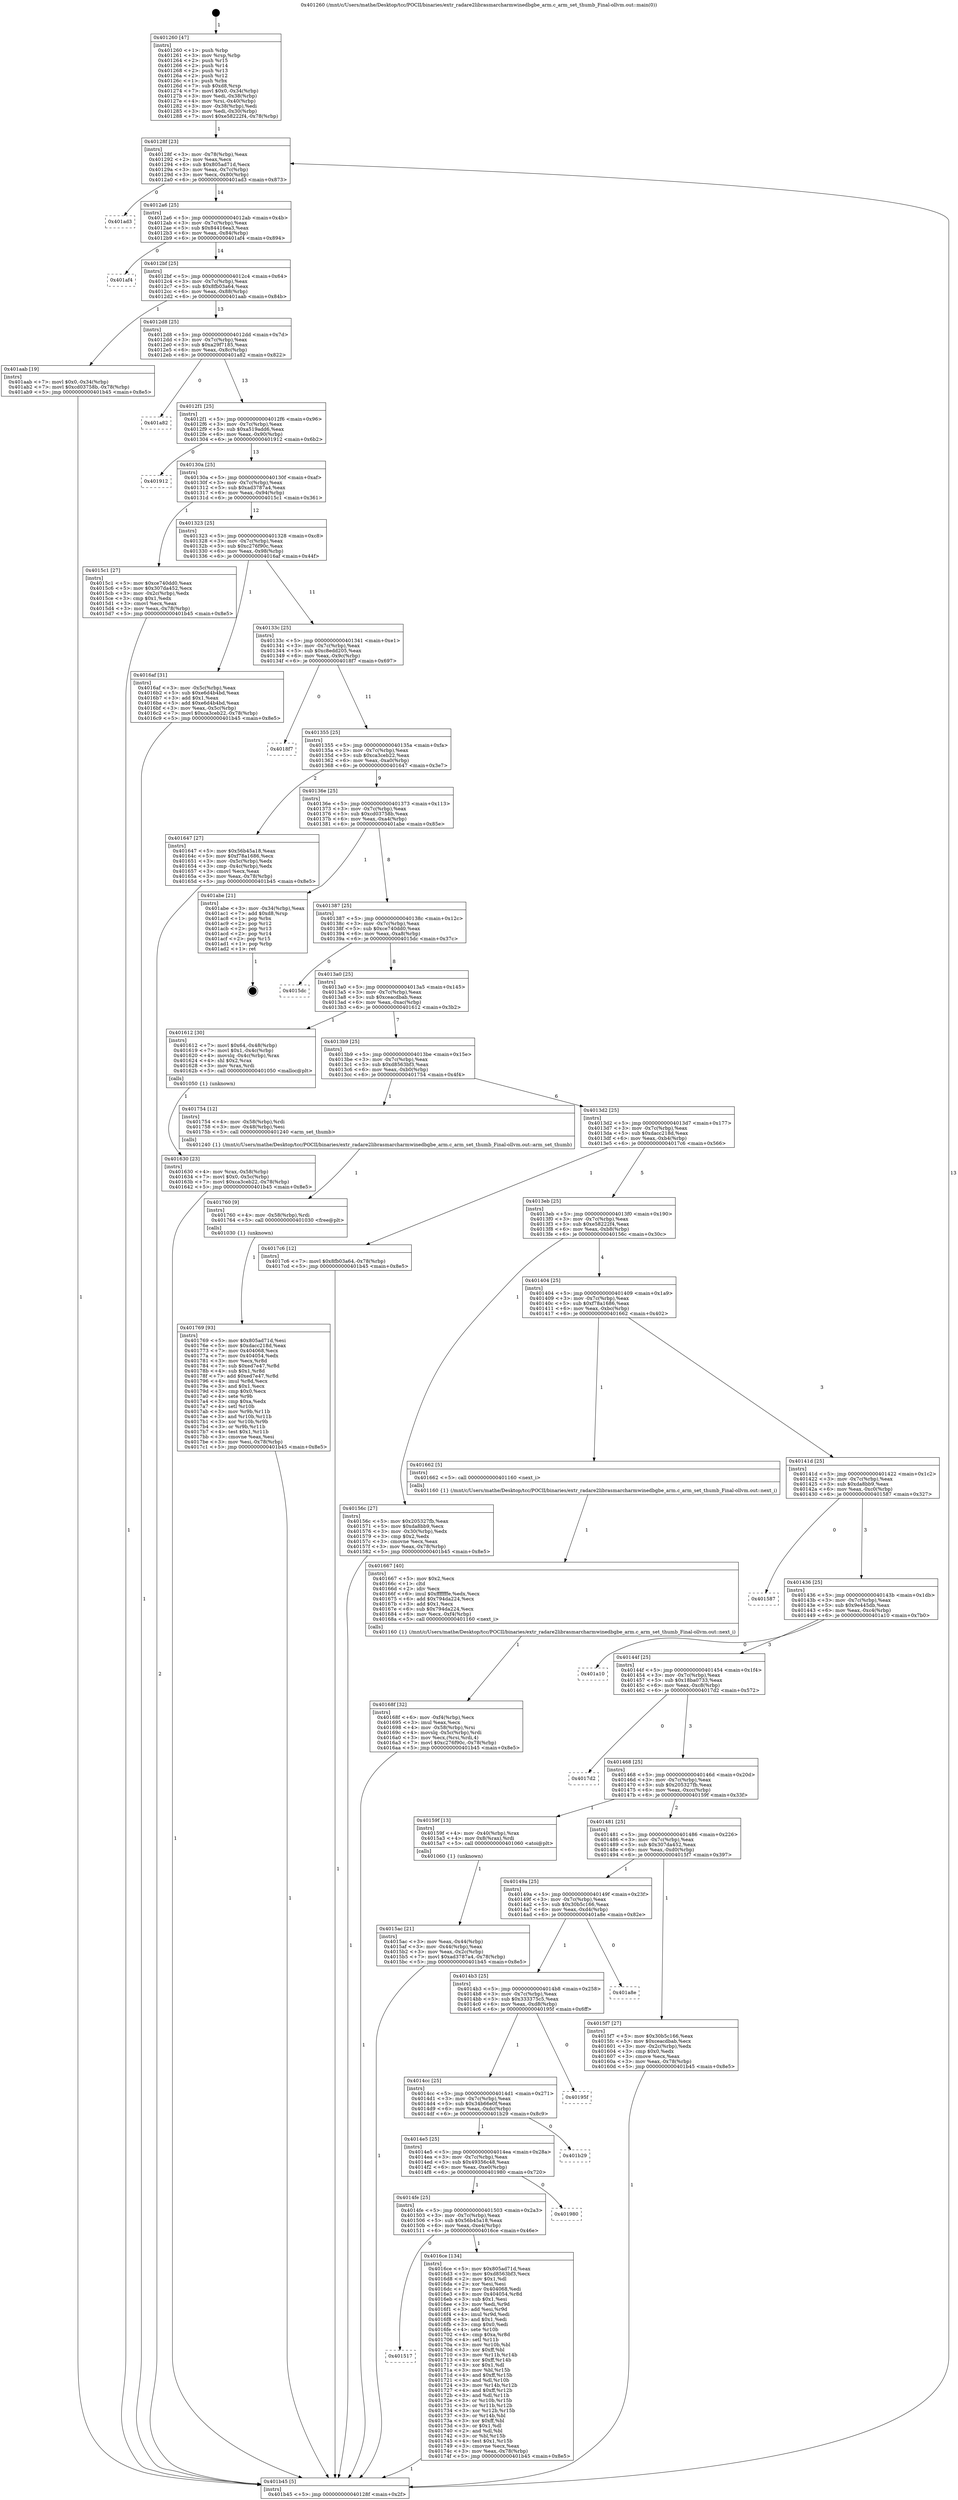 digraph "0x401260" {
  label = "0x401260 (/mnt/c/Users/mathe/Desktop/tcc/POCII/binaries/extr_radare2librasmarcharmwinedbgbe_arm.c_arm_set_thumb_Final-ollvm.out::main(0))"
  labelloc = "t"
  node[shape=record]

  Entry [label="",width=0.3,height=0.3,shape=circle,fillcolor=black,style=filled]
  "0x40128f" [label="{
     0x40128f [23]\l
     | [instrs]\l
     &nbsp;&nbsp;0x40128f \<+3\>: mov -0x78(%rbp),%eax\l
     &nbsp;&nbsp;0x401292 \<+2\>: mov %eax,%ecx\l
     &nbsp;&nbsp;0x401294 \<+6\>: sub $0x805ad71d,%ecx\l
     &nbsp;&nbsp;0x40129a \<+3\>: mov %eax,-0x7c(%rbp)\l
     &nbsp;&nbsp;0x40129d \<+3\>: mov %ecx,-0x80(%rbp)\l
     &nbsp;&nbsp;0x4012a0 \<+6\>: je 0000000000401ad3 \<main+0x873\>\l
  }"]
  "0x401ad3" [label="{
     0x401ad3\l
  }", style=dashed]
  "0x4012a6" [label="{
     0x4012a6 [25]\l
     | [instrs]\l
     &nbsp;&nbsp;0x4012a6 \<+5\>: jmp 00000000004012ab \<main+0x4b\>\l
     &nbsp;&nbsp;0x4012ab \<+3\>: mov -0x7c(%rbp),%eax\l
     &nbsp;&nbsp;0x4012ae \<+5\>: sub $0x84416ea3,%eax\l
     &nbsp;&nbsp;0x4012b3 \<+6\>: mov %eax,-0x84(%rbp)\l
     &nbsp;&nbsp;0x4012b9 \<+6\>: je 0000000000401af4 \<main+0x894\>\l
  }"]
  Exit [label="",width=0.3,height=0.3,shape=circle,fillcolor=black,style=filled,peripheries=2]
  "0x401af4" [label="{
     0x401af4\l
  }", style=dashed]
  "0x4012bf" [label="{
     0x4012bf [25]\l
     | [instrs]\l
     &nbsp;&nbsp;0x4012bf \<+5\>: jmp 00000000004012c4 \<main+0x64\>\l
     &nbsp;&nbsp;0x4012c4 \<+3\>: mov -0x7c(%rbp),%eax\l
     &nbsp;&nbsp;0x4012c7 \<+5\>: sub $0x8fb03a64,%eax\l
     &nbsp;&nbsp;0x4012cc \<+6\>: mov %eax,-0x88(%rbp)\l
     &nbsp;&nbsp;0x4012d2 \<+6\>: je 0000000000401aab \<main+0x84b\>\l
  }"]
  "0x401769" [label="{
     0x401769 [93]\l
     | [instrs]\l
     &nbsp;&nbsp;0x401769 \<+5\>: mov $0x805ad71d,%esi\l
     &nbsp;&nbsp;0x40176e \<+5\>: mov $0xdacc218d,%eax\l
     &nbsp;&nbsp;0x401773 \<+7\>: mov 0x404068,%ecx\l
     &nbsp;&nbsp;0x40177a \<+7\>: mov 0x404054,%edx\l
     &nbsp;&nbsp;0x401781 \<+3\>: mov %ecx,%r8d\l
     &nbsp;&nbsp;0x401784 \<+7\>: sub $0xed7e47,%r8d\l
     &nbsp;&nbsp;0x40178b \<+4\>: sub $0x1,%r8d\l
     &nbsp;&nbsp;0x40178f \<+7\>: add $0xed7e47,%r8d\l
     &nbsp;&nbsp;0x401796 \<+4\>: imul %r8d,%ecx\l
     &nbsp;&nbsp;0x40179a \<+3\>: and $0x1,%ecx\l
     &nbsp;&nbsp;0x40179d \<+3\>: cmp $0x0,%ecx\l
     &nbsp;&nbsp;0x4017a0 \<+4\>: sete %r9b\l
     &nbsp;&nbsp;0x4017a4 \<+3\>: cmp $0xa,%edx\l
     &nbsp;&nbsp;0x4017a7 \<+4\>: setl %r10b\l
     &nbsp;&nbsp;0x4017ab \<+3\>: mov %r9b,%r11b\l
     &nbsp;&nbsp;0x4017ae \<+3\>: and %r10b,%r11b\l
     &nbsp;&nbsp;0x4017b1 \<+3\>: xor %r10b,%r9b\l
     &nbsp;&nbsp;0x4017b4 \<+3\>: or %r9b,%r11b\l
     &nbsp;&nbsp;0x4017b7 \<+4\>: test $0x1,%r11b\l
     &nbsp;&nbsp;0x4017bb \<+3\>: cmovne %eax,%esi\l
     &nbsp;&nbsp;0x4017be \<+3\>: mov %esi,-0x78(%rbp)\l
     &nbsp;&nbsp;0x4017c1 \<+5\>: jmp 0000000000401b45 \<main+0x8e5\>\l
  }"]
  "0x401aab" [label="{
     0x401aab [19]\l
     | [instrs]\l
     &nbsp;&nbsp;0x401aab \<+7\>: movl $0x0,-0x34(%rbp)\l
     &nbsp;&nbsp;0x401ab2 \<+7\>: movl $0xcd03758b,-0x78(%rbp)\l
     &nbsp;&nbsp;0x401ab9 \<+5\>: jmp 0000000000401b45 \<main+0x8e5\>\l
  }"]
  "0x4012d8" [label="{
     0x4012d8 [25]\l
     | [instrs]\l
     &nbsp;&nbsp;0x4012d8 \<+5\>: jmp 00000000004012dd \<main+0x7d\>\l
     &nbsp;&nbsp;0x4012dd \<+3\>: mov -0x7c(%rbp),%eax\l
     &nbsp;&nbsp;0x4012e0 \<+5\>: sub $0xa29f7185,%eax\l
     &nbsp;&nbsp;0x4012e5 \<+6\>: mov %eax,-0x8c(%rbp)\l
     &nbsp;&nbsp;0x4012eb \<+6\>: je 0000000000401a82 \<main+0x822\>\l
  }"]
  "0x401760" [label="{
     0x401760 [9]\l
     | [instrs]\l
     &nbsp;&nbsp;0x401760 \<+4\>: mov -0x58(%rbp),%rdi\l
     &nbsp;&nbsp;0x401764 \<+5\>: call 0000000000401030 \<free@plt\>\l
     | [calls]\l
     &nbsp;&nbsp;0x401030 \{1\} (unknown)\l
  }"]
  "0x401a82" [label="{
     0x401a82\l
  }", style=dashed]
  "0x4012f1" [label="{
     0x4012f1 [25]\l
     | [instrs]\l
     &nbsp;&nbsp;0x4012f1 \<+5\>: jmp 00000000004012f6 \<main+0x96\>\l
     &nbsp;&nbsp;0x4012f6 \<+3\>: mov -0x7c(%rbp),%eax\l
     &nbsp;&nbsp;0x4012f9 \<+5\>: sub $0xa519add6,%eax\l
     &nbsp;&nbsp;0x4012fe \<+6\>: mov %eax,-0x90(%rbp)\l
     &nbsp;&nbsp;0x401304 \<+6\>: je 0000000000401912 \<main+0x6b2\>\l
  }"]
  "0x401517" [label="{
     0x401517\l
  }", style=dashed]
  "0x401912" [label="{
     0x401912\l
  }", style=dashed]
  "0x40130a" [label="{
     0x40130a [25]\l
     | [instrs]\l
     &nbsp;&nbsp;0x40130a \<+5\>: jmp 000000000040130f \<main+0xaf\>\l
     &nbsp;&nbsp;0x40130f \<+3\>: mov -0x7c(%rbp),%eax\l
     &nbsp;&nbsp;0x401312 \<+5\>: sub $0xad3787a4,%eax\l
     &nbsp;&nbsp;0x401317 \<+6\>: mov %eax,-0x94(%rbp)\l
     &nbsp;&nbsp;0x40131d \<+6\>: je 00000000004015c1 \<main+0x361\>\l
  }"]
  "0x4016ce" [label="{
     0x4016ce [134]\l
     | [instrs]\l
     &nbsp;&nbsp;0x4016ce \<+5\>: mov $0x805ad71d,%eax\l
     &nbsp;&nbsp;0x4016d3 \<+5\>: mov $0xd8563bf3,%ecx\l
     &nbsp;&nbsp;0x4016d8 \<+2\>: mov $0x1,%dl\l
     &nbsp;&nbsp;0x4016da \<+2\>: xor %esi,%esi\l
     &nbsp;&nbsp;0x4016dc \<+7\>: mov 0x404068,%edi\l
     &nbsp;&nbsp;0x4016e3 \<+8\>: mov 0x404054,%r8d\l
     &nbsp;&nbsp;0x4016eb \<+3\>: sub $0x1,%esi\l
     &nbsp;&nbsp;0x4016ee \<+3\>: mov %edi,%r9d\l
     &nbsp;&nbsp;0x4016f1 \<+3\>: add %esi,%r9d\l
     &nbsp;&nbsp;0x4016f4 \<+4\>: imul %r9d,%edi\l
     &nbsp;&nbsp;0x4016f8 \<+3\>: and $0x1,%edi\l
     &nbsp;&nbsp;0x4016fb \<+3\>: cmp $0x0,%edi\l
     &nbsp;&nbsp;0x4016fe \<+4\>: sete %r10b\l
     &nbsp;&nbsp;0x401702 \<+4\>: cmp $0xa,%r8d\l
     &nbsp;&nbsp;0x401706 \<+4\>: setl %r11b\l
     &nbsp;&nbsp;0x40170a \<+3\>: mov %r10b,%bl\l
     &nbsp;&nbsp;0x40170d \<+3\>: xor $0xff,%bl\l
     &nbsp;&nbsp;0x401710 \<+3\>: mov %r11b,%r14b\l
     &nbsp;&nbsp;0x401713 \<+4\>: xor $0xff,%r14b\l
     &nbsp;&nbsp;0x401717 \<+3\>: xor $0x1,%dl\l
     &nbsp;&nbsp;0x40171a \<+3\>: mov %bl,%r15b\l
     &nbsp;&nbsp;0x40171d \<+4\>: and $0xff,%r15b\l
     &nbsp;&nbsp;0x401721 \<+3\>: and %dl,%r10b\l
     &nbsp;&nbsp;0x401724 \<+3\>: mov %r14b,%r12b\l
     &nbsp;&nbsp;0x401727 \<+4\>: and $0xff,%r12b\l
     &nbsp;&nbsp;0x40172b \<+3\>: and %dl,%r11b\l
     &nbsp;&nbsp;0x40172e \<+3\>: or %r10b,%r15b\l
     &nbsp;&nbsp;0x401731 \<+3\>: or %r11b,%r12b\l
     &nbsp;&nbsp;0x401734 \<+3\>: xor %r12b,%r15b\l
     &nbsp;&nbsp;0x401737 \<+3\>: or %r14b,%bl\l
     &nbsp;&nbsp;0x40173a \<+3\>: xor $0xff,%bl\l
     &nbsp;&nbsp;0x40173d \<+3\>: or $0x1,%dl\l
     &nbsp;&nbsp;0x401740 \<+2\>: and %dl,%bl\l
     &nbsp;&nbsp;0x401742 \<+3\>: or %bl,%r15b\l
     &nbsp;&nbsp;0x401745 \<+4\>: test $0x1,%r15b\l
     &nbsp;&nbsp;0x401749 \<+3\>: cmovne %ecx,%eax\l
     &nbsp;&nbsp;0x40174c \<+3\>: mov %eax,-0x78(%rbp)\l
     &nbsp;&nbsp;0x40174f \<+5\>: jmp 0000000000401b45 \<main+0x8e5\>\l
  }"]
  "0x4015c1" [label="{
     0x4015c1 [27]\l
     | [instrs]\l
     &nbsp;&nbsp;0x4015c1 \<+5\>: mov $0xce740dd0,%eax\l
     &nbsp;&nbsp;0x4015c6 \<+5\>: mov $0x307da452,%ecx\l
     &nbsp;&nbsp;0x4015cb \<+3\>: mov -0x2c(%rbp),%edx\l
     &nbsp;&nbsp;0x4015ce \<+3\>: cmp $0x1,%edx\l
     &nbsp;&nbsp;0x4015d1 \<+3\>: cmovl %ecx,%eax\l
     &nbsp;&nbsp;0x4015d4 \<+3\>: mov %eax,-0x78(%rbp)\l
     &nbsp;&nbsp;0x4015d7 \<+5\>: jmp 0000000000401b45 \<main+0x8e5\>\l
  }"]
  "0x401323" [label="{
     0x401323 [25]\l
     | [instrs]\l
     &nbsp;&nbsp;0x401323 \<+5\>: jmp 0000000000401328 \<main+0xc8\>\l
     &nbsp;&nbsp;0x401328 \<+3\>: mov -0x7c(%rbp),%eax\l
     &nbsp;&nbsp;0x40132b \<+5\>: sub $0xc276f90c,%eax\l
     &nbsp;&nbsp;0x401330 \<+6\>: mov %eax,-0x98(%rbp)\l
     &nbsp;&nbsp;0x401336 \<+6\>: je 00000000004016af \<main+0x44f\>\l
  }"]
  "0x4014fe" [label="{
     0x4014fe [25]\l
     | [instrs]\l
     &nbsp;&nbsp;0x4014fe \<+5\>: jmp 0000000000401503 \<main+0x2a3\>\l
     &nbsp;&nbsp;0x401503 \<+3\>: mov -0x7c(%rbp),%eax\l
     &nbsp;&nbsp;0x401506 \<+5\>: sub $0x56b45a18,%eax\l
     &nbsp;&nbsp;0x40150b \<+6\>: mov %eax,-0xe4(%rbp)\l
     &nbsp;&nbsp;0x401511 \<+6\>: je 00000000004016ce \<main+0x46e\>\l
  }"]
  "0x4016af" [label="{
     0x4016af [31]\l
     | [instrs]\l
     &nbsp;&nbsp;0x4016af \<+3\>: mov -0x5c(%rbp),%eax\l
     &nbsp;&nbsp;0x4016b2 \<+5\>: sub $0xe6d4b4bd,%eax\l
     &nbsp;&nbsp;0x4016b7 \<+3\>: add $0x1,%eax\l
     &nbsp;&nbsp;0x4016ba \<+5\>: add $0xe6d4b4bd,%eax\l
     &nbsp;&nbsp;0x4016bf \<+3\>: mov %eax,-0x5c(%rbp)\l
     &nbsp;&nbsp;0x4016c2 \<+7\>: movl $0xca3ceb22,-0x78(%rbp)\l
     &nbsp;&nbsp;0x4016c9 \<+5\>: jmp 0000000000401b45 \<main+0x8e5\>\l
  }"]
  "0x40133c" [label="{
     0x40133c [25]\l
     | [instrs]\l
     &nbsp;&nbsp;0x40133c \<+5\>: jmp 0000000000401341 \<main+0xe1\>\l
     &nbsp;&nbsp;0x401341 \<+3\>: mov -0x7c(%rbp),%eax\l
     &nbsp;&nbsp;0x401344 \<+5\>: sub $0xc8edd205,%eax\l
     &nbsp;&nbsp;0x401349 \<+6\>: mov %eax,-0x9c(%rbp)\l
     &nbsp;&nbsp;0x40134f \<+6\>: je 00000000004018f7 \<main+0x697\>\l
  }"]
  "0x401980" [label="{
     0x401980\l
  }", style=dashed]
  "0x4018f7" [label="{
     0x4018f7\l
  }", style=dashed]
  "0x401355" [label="{
     0x401355 [25]\l
     | [instrs]\l
     &nbsp;&nbsp;0x401355 \<+5\>: jmp 000000000040135a \<main+0xfa\>\l
     &nbsp;&nbsp;0x40135a \<+3\>: mov -0x7c(%rbp),%eax\l
     &nbsp;&nbsp;0x40135d \<+5\>: sub $0xca3ceb22,%eax\l
     &nbsp;&nbsp;0x401362 \<+6\>: mov %eax,-0xa0(%rbp)\l
     &nbsp;&nbsp;0x401368 \<+6\>: je 0000000000401647 \<main+0x3e7\>\l
  }"]
  "0x4014e5" [label="{
     0x4014e5 [25]\l
     | [instrs]\l
     &nbsp;&nbsp;0x4014e5 \<+5\>: jmp 00000000004014ea \<main+0x28a\>\l
     &nbsp;&nbsp;0x4014ea \<+3\>: mov -0x7c(%rbp),%eax\l
     &nbsp;&nbsp;0x4014ed \<+5\>: sub $0x49356c48,%eax\l
     &nbsp;&nbsp;0x4014f2 \<+6\>: mov %eax,-0xe0(%rbp)\l
     &nbsp;&nbsp;0x4014f8 \<+6\>: je 0000000000401980 \<main+0x720\>\l
  }"]
  "0x401647" [label="{
     0x401647 [27]\l
     | [instrs]\l
     &nbsp;&nbsp;0x401647 \<+5\>: mov $0x56b45a18,%eax\l
     &nbsp;&nbsp;0x40164c \<+5\>: mov $0xf78a1686,%ecx\l
     &nbsp;&nbsp;0x401651 \<+3\>: mov -0x5c(%rbp),%edx\l
     &nbsp;&nbsp;0x401654 \<+3\>: cmp -0x4c(%rbp),%edx\l
     &nbsp;&nbsp;0x401657 \<+3\>: cmovl %ecx,%eax\l
     &nbsp;&nbsp;0x40165a \<+3\>: mov %eax,-0x78(%rbp)\l
     &nbsp;&nbsp;0x40165d \<+5\>: jmp 0000000000401b45 \<main+0x8e5\>\l
  }"]
  "0x40136e" [label="{
     0x40136e [25]\l
     | [instrs]\l
     &nbsp;&nbsp;0x40136e \<+5\>: jmp 0000000000401373 \<main+0x113\>\l
     &nbsp;&nbsp;0x401373 \<+3\>: mov -0x7c(%rbp),%eax\l
     &nbsp;&nbsp;0x401376 \<+5\>: sub $0xcd03758b,%eax\l
     &nbsp;&nbsp;0x40137b \<+6\>: mov %eax,-0xa4(%rbp)\l
     &nbsp;&nbsp;0x401381 \<+6\>: je 0000000000401abe \<main+0x85e\>\l
  }"]
  "0x401b29" [label="{
     0x401b29\l
  }", style=dashed]
  "0x401abe" [label="{
     0x401abe [21]\l
     | [instrs]\l
     &nbsp;&nbsp;0x401abe \<+3\>: mov -0x34(%rbp),%eax\l
     &nbsp;&nbsp;0x401ac1 \<+7\>: add $0xd8,%rsp\l
     &nbsp;&nbsp;0x401ac8 \<+1\>: pop %rbx\l
     &nbsp;&nbsp;0x401ac9 \<+2\>: pop %r12\l
     &nbsp;&nbsp;0x401acb \<+2\>: pop %r13\l
     &nbsp;&nbsp;0x401acd \<+2\>: pop %r14\l
     &nbsp;&nbsp;0x401acf \<+2\>: pop %r15\l
     &nbsp;&nbsp;0x401ad1 \<+1\>: pop %rbp\l
     &nbsp;&nbsp;0x401ad2 \<+1\>: ret\l
  }"]
  "0x401387" [label="{
     0x401387 [25]\l
     | [instrs]\l
     &nbsp;&nbsp;0x401387 \<+5\>: jmp 000000000040138c \<main+0x12c\>\l
     &nbsp;&nbsp;0x40138c \<+3\>: mov -0x7c(%rbp),%eax\l
     &nbsp;&nbsp;0x40138f \<+5\>: sub $0xce740dd0,%eax\l
     &nbsp;&nbsp;0x401394 \<+6\>: mov %eax,-0xa8(%rbp)\l
     &nbsp;&nbsp;0x40139a \<+6\>: je 00000000004015dc \<main+0x37c\>\l
  }"]
  "0x4014cc" [label="{
     0x4014cc [25]\l
     | [instrs]\l
     &nbsp;&nbsp;0x4014cc \<+5\>: jmp 00000000004014d1 \<main+0x271\>\l
     &nbsp;&nbsp;0x4014d1 \<+3\>: mov -0x7c(%rbp),%eax\l
     &nbsp;&nbsp;0x4014d4 \<+5\>: sub $0x34b66e0f,%eax\l
     &nbsp;&nbsp;0x4014d9 \<+6\>: mov %eax,-0xdc(%rbp)\l
     &nbsp;&nbsp;0x4014df \<+6\>: je 0000000000401b29 \<main+0x8c9\>\l
  }"]
  "0x4015dc" [label="{
     0x4015dc\l
  }", style=dashed]
  "0x4013a0" [label="{
     0x4013a0 [25]\l
     | [instrs]\l
     &nbsp;&nbsp;0x4013a0 \<+5\>: jmp 00000000004013a5 \<main+0x145\>\l
     &nbsp;&nbsp;0x4013a5 \<+3\>: mov -0x7c(%rbp),%eax\l
     &nbsp;&nbsp;0x4013a8 \<+5\>: sub $0xceacdbab,%eax\l
     &nbsp;&nbsp;0x4013ad \<+6\>: mov %eax,-0xac(%rbp)\l
     &nbsp;&nbsp;0x4013b3 \<+6\>: je 0000000000401612 \<main+0x3b2\>\l
  }"]
  "0x40195f" [label="{
     0x40195f\l
  }", style=dashed]
  "0x401612" [label="{
     0x401612 [30]\l
     | [instrs]\l
     &nbsp;&nbsp;0x401612 \<+7\>: movl $0x64,-0x48(%rbp)\l
     &nbsp;&nbsp;0x401619 \<+7\>: movl $0x1,-0x4c(%rbp)\l
     &nbsp;&nbsp;0x401620 \<+4\>: movslq -0x4c(%rbp),%rax\l
     &nbsp;&nbsp;0x401624 \<+4\>: shl $0x2,%rax\l
     &nbsp;&nbsp;0x401628 \<+3\>: mov %rax,%rdi\l
     &nbsp;&nbsp;0x40162b \<+5\>: call 0000000000401050 \<malloc@plt\>\l
     | [calls]\l
     &nbsp;&nbsp;0x401050 \{1\} (unknown)\l
  }"]
  "0x4013b9" [label="{
     0x4013b9 [25]\l
     | [instrs]\l
     &nbsp;&nbsp;0x4013b9 \<+5\>: jmp 00000000004013be \<main+0x15e\>\l
     &nbsp;&nbsp;0x4013be \<+3\>: mov -0x7c(%rbp),%eax\l
     &nbsp;&nbsp;0x4013c1 \<+5\>: sub $0xd8563bf3,%eax\l
     &nbsp;&nbsp;0x4013c6 \<+6\>: mov %eax,-0xb0(%rbp)\l
     &nbsp;&nbsp;0x4013cc \<+6\>: je 0000000000401754 \<main+0x4f4\>\l
  }"]
  "0x4014b3" [label="{
     0x4014b3 [25]\l
     | [instrs]\l
     &nbsp;&nbsp;0x4014b3 \<+5\>: jmp 00000000004014b8 \<main+0x258\>\l
     &nbsp;&nbsp;0x4014b8 \<+3\>: mov -0x7c(%rbp),%eax\l
     &nbsp;&nbsp;0x4014bb \<+5\>: sub $0x333375c5,%eax\l
     &nbsp;&nbsp;0x4014c0 \<+6\>: mov %eax,-0xd8(%rbp)\l
     &nbsp;&nbsp;0x4014c6 \<+6\>: je 000000000040195f \<main+0x6ff\>\l
  }"]
  "0x401754" [label="{
     0x401754 [12]\l
     | [instrs]\l
     &nbsp;&nbsp;0x401754 \<+4\>: mov -0x58(%rbp),%rdi\l
     &nbsp;&nbsp;0x401758 \<+3\>: mov -0x48(%rbp),%esi\l
     &nbsp;&nbsp;0x40175b \<+5\>: call 0000000000401240 \<arm_set_thumb\>\l
     | [calls]\l
     &nbsp;&nbsp;0x401240 \{1\} (/mnt/c/Users/mathe/Desktop/tcc/POCII/binaries/extr_radare2librasmarcharmwinedbgbe_arm.c_arm_set_thumb_Final-ollvm.out::arm_set_thumb)\l
  }"]
  "0x4013d2" [label="{
     0x4013d2 [25]\l
     | [instrs]\l
     &nbsp;&nbsp;0x4013d2 \<+5\>: jmp 00000000004013d7 \<main+0x177\>\l
     &nbsp;&nbsp;0x4013d7 \<+3\>: mov -0x7c(%rbp),%eax\l
     &nbsp;&nbsp;0x4013da \<+5\>: sub $0xdacc218d,%eax\l
     &nbsp;&nbsp;0x4013df \<+6\>: mov %eax,-0xb4(%rbp)\l
     &nbsp;&nbsp;0x4013e5 \<+6\>: je 00000000004017c6 \<main+0x566\>\l
  }"]
  "0x401a8e" [label="{
     0x401a8e\l
  }", style=dashed]
  "0x4017c6" [label="{
     0x4017c6 [12]\l
     | [instrs]\l
     &nbsp;&nbsp;0x4017c6 \<+7\>: movl $0x8fb03a64,-0x78(%rbp)\l
     &nbsp;&nbsp;0x4017cd \<+5\>: jmp 0000000000401b45 \<main+0x8e5\>\l
  }"]
  "0x4013eb" [label="{
     0x4013eb [25]\l
     | [instrs]\l
     &nbsp;&nbsp;0x4013eb \<+5\>: jmp 00000000004013f0 \<main+0x190\>\l
     &nbsp;&nbsp;0x4013f0 \<+3\>: mov -0x7c(%rbp),%eax\l
     &nbsp;&nbsp;0x4013f3 \<+5\>: sub $0xe58222f4,%eax\l
     &nbsp;&nbsp;0x4013f8 \<+6\>: mov %eax,-0xb8(%rbp)\l
     &nbsp;&nbsp;0x4013fe \<+6\>: je 000000000040156c \<main+0x30c\>\l
  }"]
  "0x40168f" [label="{
     0x40168f [32]\l
     | [instrs]\l
     &nbsp;&nbsp;0x40168f \<+6\>: mov -0xf4(%rbp),%ecx\l
     &nbsp;&nbsp;0x401695 \<+3\>: imul %eax,%ecx\l
     &nbsp;&nbsp;0x401698 \<+4\>: mov -0x58(%rbp),%rsi\l
     &nbsp;&nbsp;0x40169c \<+4\>: movslq -0x5c(%rbp),%rdi\l
     &nbsp;&nbsp;0x4016a0 \<+3\>: mov %ecx,(%rsi,%rdi,4)\l
     &nbsp;&nbsp;0x4016a3 \<+7\>: movl $0xc276f90c,-0x78(%rbp)\l
     &nbsp;&nbsp;0x4016aa \<+5\>: jmp 0000000000401b45 \<main+0x8e5\>\l
  }"]
  "0x40156c" [label="{
     0x40156c [27]\l
     | [instrs]\l
     &nbsp;&nbsp;0x40156c \<+5\>: mov $0x205327fb,%eax\l
     &nbsp;&nbsp;0x401571 \<+5\>: mov $0xda8bb9,%ecx\l
     &nbsp;&nbsp;0x401576 \<+3\>: mov -0x30(%rbp),%edx\l
     &nbsp;&nbsp;0x401579 \<+3\>: cmp $0x2,%edx\l
     &nbsp;&nbsp;0x40157c \<+3\>: cmovne %ecx,%eax\l
     &nbsp;&nbsp;0x40157f \<+3\>: mov %eax,-0x78(%rbp)\l
     &nbsp;&nbsp;0x401582 \<+5\>: jmp 0000000000401b45 \<main+0x8e5\>\l
  }"]
  "0x401404" [label="{
     0x401404 [25]\l
     | [instrs]\l
     &nbsp;&nbsp;0x401404 \<+5\>: jmp 0000000000401409 \<main+0x1a9\>\l
     &nbsp;&nbsp;0x401409 \<+3\>: mov -0x7c(%rbp),%eax\l
     &nbsp;&nbsp;0x40140c \<+5\>: sub $0xf78a1686,%eax\l
     &nbsp;&nbsp;0x401411 \<+6\>: mov %eax,-0xbc(%rbp)\l
     &nbsp;&nbsp;0x401417 \<+6\>: je 0000000000401662 \<main+0x402\>\l
  }"]
  "0x401b45" [label="{
     0x401b45 [5]\l
     | [instrs]\l
     &nbsp;&nbsp;0x401b45 \<+5\>: jmp 000000000040128f \<main+0x2f\>\l
  }"]
  "0x401260" [label="{
     0x401260 [47]\l
     | [instrs]\l
     &nbsp;&nbsp;0x401260 \<+1\>: push %rbp\l
     &nbsp;&nbsp;0x401261 \<+3\>: mov %rsp,%rbp\l
     &nbsp;&nbsp;0x401264 \<+2\>: push %r15\l
     &nbsp;&nbsp;0x401266 \<+2\>: push %r14\l
     &nbsp;&nbsp;0x401268 \<+2\>: push %r13\l
     &nbsp;&nbsp;0x40126a \<+2\>: push %r12\l
     &nbsp;&nbsp;0x40126c \<+1\>: push %rbx\l
     &nbsp;&nbsp;0x40126d \<+7\>: sub $0xd8,%rsp\l
     &nbsp;&nbsp;0x401274 \<+7\>: movl $0x0,-0x34(%rbp)\l
     &nbsp;&nbsp;0x40127b \<+3\>: mov %edi,-0x38(%rbp)\l
     &nbsp;&nbsp;0x40127e \<+4\>: mov %rsi,-0x40(%rbp)\l
     &nbsp;&nbsp;0x401282 \<+3\>: mov -0x38(%rbp),%edi\l
     &nbsp;&nbsp;0x401285 \<+3\>: mov %edi,-0x30(%rbp)\l
     &nbsp;&nbsp;0x401288 \<+7\>: movl $0xe58222f4,-0x78(%rbp)\l
  }"]
  "0x401667" [label="{
     0x401667 [40]\l
     | [instrs]\l
     &nbsp;&nbsp;0x401667 \<+5\>: mov $0x2,%ecx\l
     &nbsp;&nbsp;0x40166c \<+1\>: cltd\l
     &nbsp;&nbsp;0x40166d \<+2\>: idiv %ecx\l
     &nbsp;&nbsp;0x40166f \<+6\>: imul $0xfffffffe,%edx,%ecx\l
     &nbsp;&nbsp;0x401675 \<+6\>: add $0x794da224,%ecx\l
     &nbsp;&nbsp;0x40167b \<+3\>: add $0x1,%ecx\l
     &nbsp;&nbsp;0x40167e \<+6\>: sub $0x794da224,%ecx\l
     &nbsp;&nbsp;0x401684 \<+6\>: mov %ecx,-0xf4(%rbp)\l
     &nbsp;&nbsp;0x40168a \<+5\>: call 0000000000401160 \<next_i\>\l
     | [calls]\l
     &nbsp;&nbsp;0x401160 \{1\} (/mnt/c/Users/mathe/Desktop/tcc/POCII/binaries/extr_radare2librasmarcharmwinedbgbe_arm.c_arm_set_thumb_Final-ollvm.out::next_i)\l
  }"]
  "0x401662" [label="{
     0x401662 [5]\l
     | [instrs]\l
     &nbsp;&nbsp;0x401662 \<+5\>: call 0000000000401160 \<next_i\>\l
     | [calls]\l
     &nbsp;&nbsp;0x401160 \{1\} (/mnt/c/Users/mathe/Desktop/tcc/POCII/binaries/extr_radare2librasmarcharmwinedbgbe_arm.c_arm_set_thumb_Final-ollvm.out::next_i)\l
  }"]
  "0x40141d" [label="{
     0x40141d [25]\l
     | [instrs]\l
     &nbsp;&nbsp;0x40141d \<+5\>: jmp 0000000000401422 \<main+0x1c2\>\l
     &nbsp;&nbsp;0x401422 \<+3\>: mov -0x7c(%rbp),%eax\l
     &nbsp;&nbsp;0x401425 \<+5\>: sub $0xda8bb9,%eax\l
     &nbsp;&nbsp;0x40142a \<+6\>: mov %eax,-0xc0(%rbp)\l
     &nbsp;&nbsp;0x401430 \<+6\>: je 0000000000401587 \<main+0x327\>\l
  }"]
  "0x401630" [label="{
     0x401630 [23]\l
     | [instrs]\l
     &nbsp;&nbsp;0x401630 \<+4\>: mov %rax,-0x58(%rbp)\l
     &nbsp;&nbsp;0x401634 \<+7\>: movl $0x0,-0x5c(%rbp)\l
     &nbsp;&nbsp;0x40163b \<+7\>: movl $0xca3ceb22,-0x78(%rbp)\l
     &nbsp;&nbsp;0x401642 \<+5\>: jmp 0000000000401b45 \<main+0x8e5\>\l
  }"]
  "0x401587" [label="{
     0x401587\l
  }", style=dashed]
  "0x401436" [label="{
     0x401436 [25]\l
     | [instrs]\l
     &nbsp;&nbsp;0x401436 \<+5\>: jmp 000000000040143b \<main+0x1db\>\l
     &nbsp;&nbsp;0x40143b \<+3\>: mov -0x7c(%rbp),%eax\l
     &nbsp;&nbsp;0x40143e \<+5\>: sub $0x9e445db,%eax\l
     &nbsp;&nbsp;0x401443 \<+6\>: mov %eax,-0xc4(%rbp)\l
     &nbsp;&nbsp;0x401449 \<+6\>: je 0000000000401a10 \<main+0x7b0\>\l
  }"]
  "0x40149a" [label="{
     0x40149a [25]\l
     | [instrs]\l
     &nbsp;&nbsp;0x40149a \<+5\>: jmp 000000000040149f \<main+0x23f\>\l
     &nbsp;&nbsp;0x40149f \<+3\>: mov -0x7c(%rbp),%eax\l
     &nbsp;&nbsp;0x4014a2 \<+5\>: sub $0x30b5c166,%eax\l
     &nbsp;&nbsp;0x4014a7 \<+6\>: mov %eax,-0xd4(%rbp)\l
     &nbsp;&nbsp;0x4014ad \<+6\>: je 0000000000401a8e \<main+0x82e\>\l
  }"]
  "0x401a10" [label="{
     0x401a10\l
  }", style=dashed]
  "0x40144f" [label="{
     0x40144f [25]\l
     | [instrs]\l
     &nbsp;&nbsp;0x40144f \<+5\>: jmp 0000000000401454 \<main+0x1f4\>\l
     &nbsp;&nbsp;0x401454 \<+3\>: mov -0x7c(%rbp),%eax\l
     &nbsp;&nbsp;0x401457 \<+5\>: sub $0x18ba0733,%eax\l
     &nbsp;&nbsp;0x40145c \<+6\>: mov %eax,-0xc8(%rbp)\l
     &nbsp;&nbsp;0x401462 \<+6\>: je 00000000004017d2 \<main+0x572\>\l
  }"]
  "0x4015f7" [label="{
     0x4015f7 [27]\l
     | [instrs]\l
     &nbsp;&nbsp;0x4015f7 \<+5\>: mov $0x30b5c166,%eax\l
     &nbsp;&nbsp;0x4015fc \<+5\>: mov $0xceacdbab,%ecx\l
     &nbsp;&nbsp;0x401601 \<+3\>: mov -0x2c(%rbp),%edx\l
     &nbsp;&nbsp;0x401604 \<+3\>: cmp $0x0,%edx\l
     &nbsp;&nbsp;0x401607 \<+3\>: cmove %ecx,%eax\l
     &nbsp;&nbsp;0x40160a \<+3\>: mov %eax,-0x78(%rbp)\l
     &nbsp;&nbsp;0x40160d \<+5\>: jmp 0000000000401b45 \<main+0x8e5\>\l
  }"]
  "0x4017d2" [label="{
     0x4017d2\l
  }", style=dashed]
  "0x401468" [label="{
     0x401468 [25]\l
     | [instrs]\l
     &nbsp;&nbsp;0x401468 \<+5\>: jmp 000000000040146d \<main+0x20d\>\l
     &nbsp;&nbsp;0x40146d \<+3\>: mov -0x7c(%rbp),%eax\l
     &nbsp;&nbsp;0x401470 \<+5\>: sub $0x205327fb,%eax\l
     &nbsp;&nbsp;0x401475 \<+6\>: mov %eax,-0xcc(%rbp)\l
     &nbsp;&nbsp;0x40147b \<+6\>: je 000000000040159f \<main+0x33f\>\l
  }"]
  "0x4015ac" [label="{
     0x4015ac [21]\l
     | [instrs]\l
     &nbsp;&nbsp;0x4015ac \<+3\>: mov %eax,-0x44(%rbp)\l
     &nbsp;&nbsp;0x4015af \<+3\>: mov -0x44(%rbp),%eax\l
     &nbsp;&nbsp;0x4015b2 \<+3\>: mov %eax,-0x2c(%rbp)\l
     &nbsp;&nbsp;0x4015b5 \<+7\>: movl $0xad3787a4,-0x78(%rbp)\l
     &nbsp;&nbsp;0x4015bc \<+5\>: jmp 0000000000401b45 \<main+0x8e5\>\l
  }"]
  "0x40159f" [label="{
     0x40159f [13]\l
     | [instrs]\l
     &nbsp;&nbsp;0x40159f \<+4\>: mov -0x40(%rbp),%rax\l
     &nbsp;&nbsp;0x4015a3 \<+4\>: mov 0x8(%rax),%rdi\l
     &nbsp;&nbsp;0x4015a7 \<+5\>: call 0000000000401060 \<atoi@plt\>\l
     | [calls]\l
     &nbsp;&nbsp;0x401060 \{1\} (unknown)\l
  }"]
  "0x401481" [label="{
     0x401481 [25]\l
     | [instrs]\l
     &nbsp;&nbsp;0x401481 \<+5\>: jmp 0000000000401486 \<main+0x226\>\l
     &nbsp;&nbsp;0x401486 \<+3\>: mov -0x7c(%rbp),%eax\l
     &nbsp;&nbsp;0x401489 \<+5\>: sub $0x307da452,%eax\l
     &nbsp;&nbsp;0x40148e \<+6\>: mov %eax,-0xd0(%rbp)\l
     &nbsp;&nbsp;0x401494 \<+6\>: je 00000000004015f7 \<main+0x397\>\l
  }"]
  Entry -> "0x401260" [label=" 1"]
  "0x40128f" -> "0x401ad3" [label=" 0"]
  "0x40128f" -> "0x4012a6" [label=" 14"]
  "0x401abe" -> Exit [label=" 1"]
  "0x4012a6" -> "0x401af4" [label=" 0"]
  "0x4012a6" -> "0x4012bf" [label=" 14"]
  "0x401aab" -> "0x401b45" [label=" 1"]
  "0x4012bf" -> "0x401aab" [label=" 1"]
  "0x4012bf" -> "0x4012d8" [label=" 13"]
  "0x4017c6" -> "0x401b45" [label=" 1"]
  "0x4012d8" -> "0x401a82" [label=" 0"]
  "0x4012d8" -> "0x4012f1" [label=" 13"]
  "0x401769" -> "0x401b45" [label=" 1"]
  "0x4012f1" -> "0x401912" [label=" 0"]
  "0x4012f1" -> "0x40130a" [label=" 13"]
  "0x401760" -> "0x401769" [label=" 1"]
  "0x40130a" -> "0x4015c1" [label=" 1"]
  "0x40130a" -> "0x401323" [label=" 12"]
  "0x401754" -> "0x401760" [label=" 1"]
  "0x401323" -> "0x4016af" [label=" 1"]
  "0x401323" -> "0x40133c" [label=" 11"]
  "0x4014fe" -> "0x401517" [label=" 0"]
  "0x40133c" -> "0x4018f7" [label=" 0"]
  "0x40133c" -> "0x401355" [label=" 11"]
  "0x4014fe" -> "0x4016ce" [label=" 1"]
  "0x401355" -> "0x401647" [label=" 2"]
  "0x401355" -> "0x40136e" [label=" 9"]
  "0x4014e5" -> "0x4014fe" [label=" 1"]
  "0x40136e" -> "0x401abe" [label=" 1"]
  "0x40136e" -> "0x401387" [label=" 8"]
  "0x4014e5" -> "0x401980" [label=" 0"]
  "0x401387" -> "0x4015dc" [label=" 0"]
  "0x401387" -> "0x4013a0" [label=" 8"]
  "0x4014cc" -> "0x4014e5" [label=" 1"]
  "0x4013a0" -> "0x401612" [label=" 1"]
  "0x4013a0" -> "0x4013b9" [label=" 7"]
  "0x4014cc" -> "0x401b29" [label=" 0"]
  "0x4013b9" -> "0x401754" [label=" 1"]
  "0x4013b9" -> "0x4013d2" [label=" 6"]
  "0x4014b3" -> "0x4014cc" [label=" 1"]
  "0x4013d2" -> "0x4017c6" [label=" 1"]
  "0x4013d2" -> "0x4013eb" [label=" 5"]
  "0x4014b3" -> "0x40195f" [label=" 0"]
  "0x4013eb" -> "0x40156c" [label=" 1"]
  "0x4013eb" -> "0x401404" [label=" 4"]
  "0x40156c" -> "0x401b45" [label=" 1"]
  "0x401260" -> "0x40128f" [label=" 1"]
  "0x401b45" -> "0x40128f" [label=" 13"]
  "0x40149a" -> "0x4014b3" [label=" 1"]
  "0x401404" -> "0x401662" [label=" 1"]
  "0x401404" -> "0x40141d" [label=" 3"]
  "0x40149a" -> "0x401a8e" [label=" 0"]
  "0x40141d" -> "0x401587" [label=" 0"]
  "0x40141d" -> "0x401436" [label=" 3"]
  "0x4016ce" -> "0x401b45" [label=" 1"]
  "0x401436" -> "0x401a10" [label=" 0"]
  "0x401436" -> "0x40144f" [label=" 3"]
  "0x4016af" -> "0x401b45" [label=" 1"]
  "0x40144f" -> "0x4017d2" [label=" 0"]
  "0x40144f" -> "0x401468" [label=" 3"]
  "0x40168f" -> "0x401b45" [label=" 1"]
  "0x401468" -> "0x40159f" [label=" 1"]
  "0x401468" -> "0x401481" [label=" 2"]
  "0x40159f" -> "0x4015ac" [label=" 1"]
  "0x4015ac" -> "0x401b45" [label=" 1"]
  "0x4015c1" -> "0x401b45" [label=" 1"]
  "0x401667" -> "0x40168f" [label=" 1"]
  "0x401481" -> "0x4015f7" [label=" 1"]
  "0x401481" -> "0x40149a" [label=" 1"]
  "0x4015f7" -> "0x401b45" [label=" 1"]
  "0x401612" -> "0x401630" [label=" 1"]
  "0x401630" -> "0x401b45" [label=" 1"]
  "0x401647" -> "0x401b45" [label=" 2"]
  "0x401662" -> "0x401667" [label=" 1"]
}
